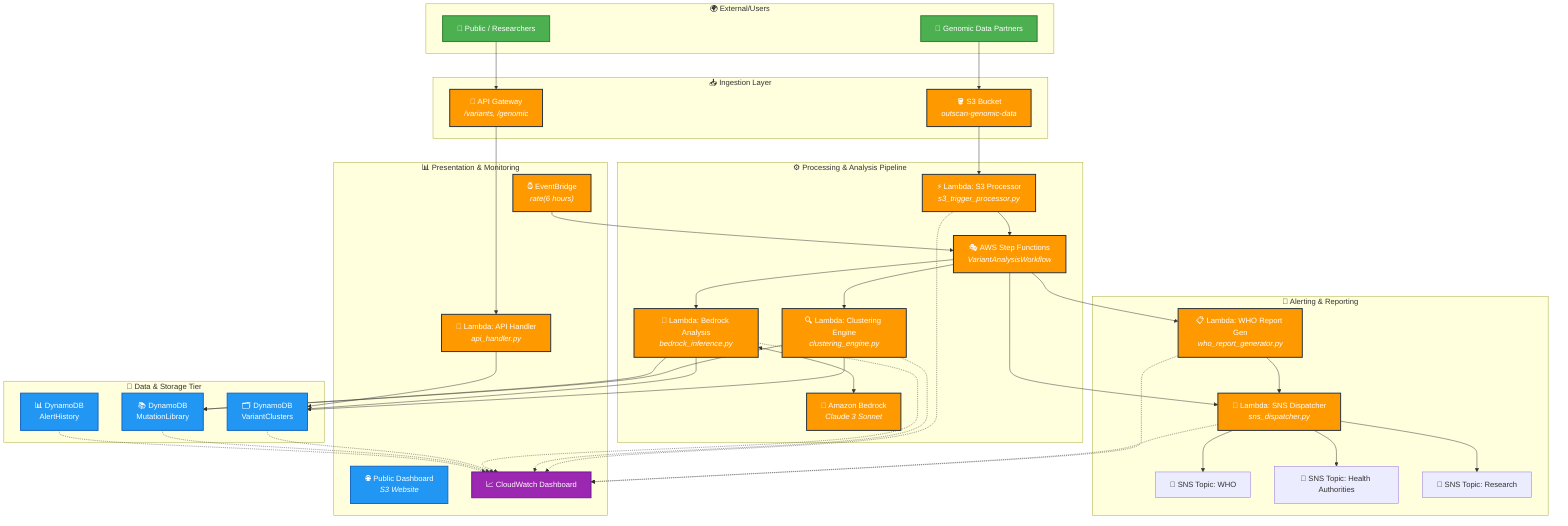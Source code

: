 flowchart TD
    %% External
    subgraph external ["🌍 External/Users"]
        A[👥 Public / Researchers]
        B[🏢 Genomic Data Partners]
    end

    %% Ingestion Layer
    subgraph ingestion ["📥 Ingestion Layer"]
        C["🚪 API Gateway<br/><i>/variants, /genomic</i>"]
        D["🪣 S3 Bucket<br/><i>outscan-genomic-data</i>"]
    end

    %% Processing Pipeline
    subgraph processing ["⚙️ Processing & Analysis Pipeline"]
        E["⚡ Lambda: S3 Processor<br/><i>s3_trigger_processor.py</i>"]
        F["🎭 AWS Step Functions<br/><i>VariantAnalysisWorkflow</i>"]
        G["🔍 Lambda: Clustering Engine<br/><i>clustering_engine.py</i>"]
        H["🤖 Lambda: Bedrock Analysis<br/><i>bedrock_inference.py</i>"]
        Bedrock["🧠 Amazon Bedrock<br/><i>Claude 3 Sonnet</i>"]
    end

    %% Data Layer
    subgraph storage ["💾 Data & Storage Tier"]
        I["🗂️ DynamoDB<br/>VariantClusters"]
        J["📚 DynamoDB<br/>MutationLibrary"]
        K["📊 DynamoDB<br/>AlertHistory"]
    end

    %% Alerting
    subgraph alerting ["🚨 Alerting & Reporting"]
        L["📋 Lambda: WHO Report Gen<br/><i>who_report_generator.py</i>"]
        M["📡 Lambda: SNS Dispatcher<br/><i>sns_dispatcher.py</i>"]
        N["📢 SNS Topic: WHO"]
        O["🏥 SNS Topic: Health Authorities"]
        P["🔬 SNS Topic: Research"]
    end

    %% Presentation & Monitoring
    subgraph presentation ["📊 Presentation & Monitoring"]
        Q["🌐 Public Dashboard<br/><i>S3 Website</i>"]
        R["📈 CloudWatch Dashboard"]
        S["⏰ EventBridge<br/><i>rate(6 hours)</i>"]
        apiLambda["🔌 Lambda: API Handler<br/><i>api_handler.py</i>"]
    end

    %% Connections
    B --> D
    D --> E
    E --> F
    F --> G
    F --> H
    H <--> Bedrock
    
    G --> I
    G --> J
    H --> I
    H --> J
    
    F --> L
    F --> M
    L --> M
    M --> N
    M --> O
    M --> P

    A --> C
    C --> apiLambda
    apiLambda --> I

    S --> F

    %% Monitoring connections (dotted)
    E -.-> R
    G -.-> R
    H -.-> R
    L -.-> R
    M -.-> R
    I -.-> R
    J -.-> R
    K -.-> R

    %% Styling
    classDef aws fill:#FF9900,stroke:#232F3E,stroke-width:2px,color:#fff
    classDef lambda fill:#FF9900,stroke:#232F3E,stroke-width:2px,color:#fff
    classDef storage fill:#2196F3,stroke:#1565C0,stroke-width:2px,color:#fff
    classDef monitoring fill:#9C27B0,stroke:#6A1B9A,stroke-width:2px,color:#fff
    classDef external fill:#4CAF50,stroke:#2E7D32,stroke-width:2px,color:#fff
    
    class C,D,F,Bedrock,S aws
    class E,G,H,L,M,apiLambda lambda
    class I,J,K,Q storage
    class R monitoring
    class A,B external